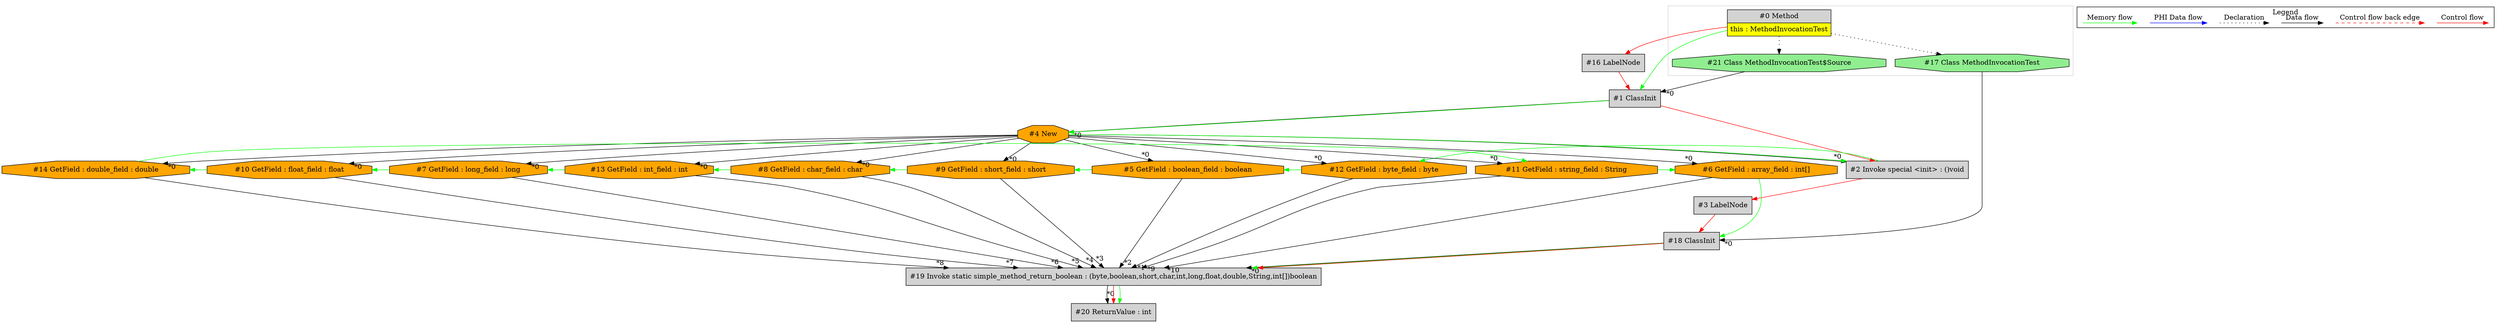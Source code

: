digraph {
 node0[margin="0", label=<<table border="0" cellborder="1" cellspacing="0" cellpadding="5"><tr><td colspan="1">#0 Method</td></tr><tr><td port="prj15" bgcolor="yellow">this : MethodInvocationTest</td></tr></table>>,shape=none, fillcolor=lightgrey, style=filled];
 node21[label="#21 Class MethodInvocationTest$Source",shape=octagon, fillcolor=lightgreen, style=filled];
 node0 -> node21[style=dotted];
 node1[label="#1 ClassInit",shape=box, fillcolor=lightgrey, style=filled];
 node21 -> node1[headlabel="*0", labeldistance=2];
 node16 -> node1[labeldistance=2, color=red, fontcolor=red];
 node0 -> node1[labeldistance=2, color=green, constraint=false];
 node16[label="#16 LabelNode",shape=box, fillcolor=lightgrey, style=filled];
 node0 -> node16[labeldistance=2, color=red, fontcolor=red];
 node2[label="#2 Invoke special <init> : ()void",shape=box, fillcolor=lightgrey, style=filled];
 node4 -> node2[headlabel="*0", labeldistance=2];
 node1 -> node2[labeldistance=2, color=red, fontcolor=red];
 node4 -> node2[labeldistance=2, color=green, constraint=false];
 node4[label="#4 New",shape=octagon, fillcolor=orange, style=filled];
 node1 -> node4[headlabel="*0", labeldistance=2];
 node1 -> node4[labeldistance=2, color=green, constraint=false];
 node14[label="#14 GetField : double_field : double",shape=octagon, fillcolor=orange, style=filled];
 node4 -> node14[headlabel="*0", labeldistance=2];
 node10 -> node14[labeldistance=2, color=green, constraint=false];
 node10[label="#10 GetField : float_field : float",shape=octagon, fillcolor=orange, style=filled];
 node4 -> node10[headlabel="*0", labeldistance=2];
 node7 -> node10[labeldistance=2, color=green, constraint=false];
 node7[label="#7 GetField : long_field : long",shape=octagon, fillcolor=orange, style=filled];
 node4 -> node7[headlabel="*0", labeldistance=2];
 node13 -> node7[labeldistance=2, color=green, constraint=false];
 node13[label="#13 GetField : int_field : int",shape=octagon, fillcolor=orange, style=filled];
 node4 -> node13[headlabel="*0", labeldistance=2];
 node8 -> node13[labeldistance=2, color=green, constraint=false];
 node8[label="#8 GetField : char_field : char",shape=octagon, fillcolor=orange, style=filled];
 node4 -> node8[headlabel="*0", labeldistance=2];
 node9 -> node8[labeldistance=2, color=green, constraint=false];
 node9[label="#9 GetField : short_field : short",shape=octagon, fillcolor=orange, style=filled];
 node4 -> node9[headlabel="*0", labeldistance=2];
 node5 -> node9[labeldistance=2, color=green, constraint=false];
 node5[label="#5 GetField : boolean_field : boolean",shape=octagon, fillcolor=orange, style=filled];
 node4 -> node5[headlabel="*0", labeldistance=2];
 node12 -> node5[labeldistance=2, color=green, constraint=false];
 node12[label="#12 GetField : byte_field : byte",shape=octagon, fillcolor=orange, style=filled];
 node4 -> node12[headlabel="*0", labeldistance=2];
 node2 -> node12[labeldistance=2, color=green, constraint=false];
 node19[label="#19 Invoke static simple_method_return_boolean : (byte,boolean,short,char,int,long,float,double,String,int[])boolean",shape=box, fillcolor=lightgrey, style=filled];
 node18 -> node19[headlabel="*0", labeldistance=2];
 node12 -> node19[headlabel="*1", labeldistance=2];
 node5 -> node19[headlabel="*2", labeldistance=2];
 node9 -> node19[headlabel="*3", labeldistance=2];
 node8 -> node19[headlabel="*4", labeldistance=2];
 node13 -> node19[headlabel="*5", labeldistance=2];
 node7 -> node19[headlabel="*6", labeldistance=2];
 node10 -> node19[headlabel="*7", labeldistance=2];
 node14 -> node19[headlabel="*8", labeldistance=2];
 node11 -> node19[headlabel="*9", labeldistance=2];
 node6 -> node19[headlabel="*10", labeldistance=2];
 node18 -> node19[labeldistance=2, color=green, constraint=false];
 node18 -> node19[labeldistance=2, color=red, fontcolor=red];
 node18[label="#18 ClassInit",shape=box, fillcolor=lightgrey, style=filled];
 node17 -> node18[headlabel="*0", labeldistance=2];
 node6 -> node18[labeldistance=2, color=green, constraint=false];
 node3 -> node18[labeldistance=2, color=red, fontcolor=red];
 node3[label="#3 LabelNode",shape=box, fillcolor=lightgrey, style=filled];
 node2 -> node3[labeldistance=2, color=red, fontcolor=red];
 node6[label="#6 GetField : array_field : int[]",shape=octagon, fillcolor=orange, style=filled];
 node4 -> node6[headlabel="*0", labeldistance=2];
 node11 -> node6[labeldistance=2, color=green, constraint=false];
 node11[label="#11 GetField : string_field : String",shape=octagon, fillcolor=orange, style=filled];
 node4 -> node11[headlabel="*0", labeldistance=2];
 node14 -> node11[labeldistance=2, color=green, constraint=false];
 node17[label="#17 Class MethodInvocationTest",shape=octagon, fillcolor=lightgreen, style=filled];
 node0 -> node17[style=dotted];
 node20[label="#20 ReturnValue : int",shape=box, fillcolor=lightgrey, style=filled];
 node19 -> node20[headlabel="*0", labeldistance=2];
 node19 -> node20[labeldistance=2, color=red, fontcolor=red];
 node19 -> node20[labeldistance=2, color=green, constraint=false];
 subgraph cluster_0 {
  color=lightgray;
  node0;
  node17;
  node21;
 }
 subgraph cluster_000 {
  label = "Legend";
  node [shape=point]
  {
   rank=same;
   c0 [style = invis];
   c1 [style = invis];
   c2 [style = invis];
   c3 [style = invis];
   d0 [style = invis];
   d1 [style = invis];
   d2 [style = invis];
   d3 [style = invis];
   d4 [style = invis];
   d5 [style = invis];
   d6 [style = invis];
   d7 [style = invis];
  }
  c0 -> c1 [label="Control flow", style=solid, color=red]
  c2 -> c3 [label="Control flow back edge", style=dashed, color=red]
  d0 -> d1 [label="Data flow"]
  d2 -> d3 [label="Declaration", style=dotted]
  d4 -> d5 [label="PHI Data flow", color=blue]
  d6 -> d7 [label="Memory flow", color=green]
 }

}
